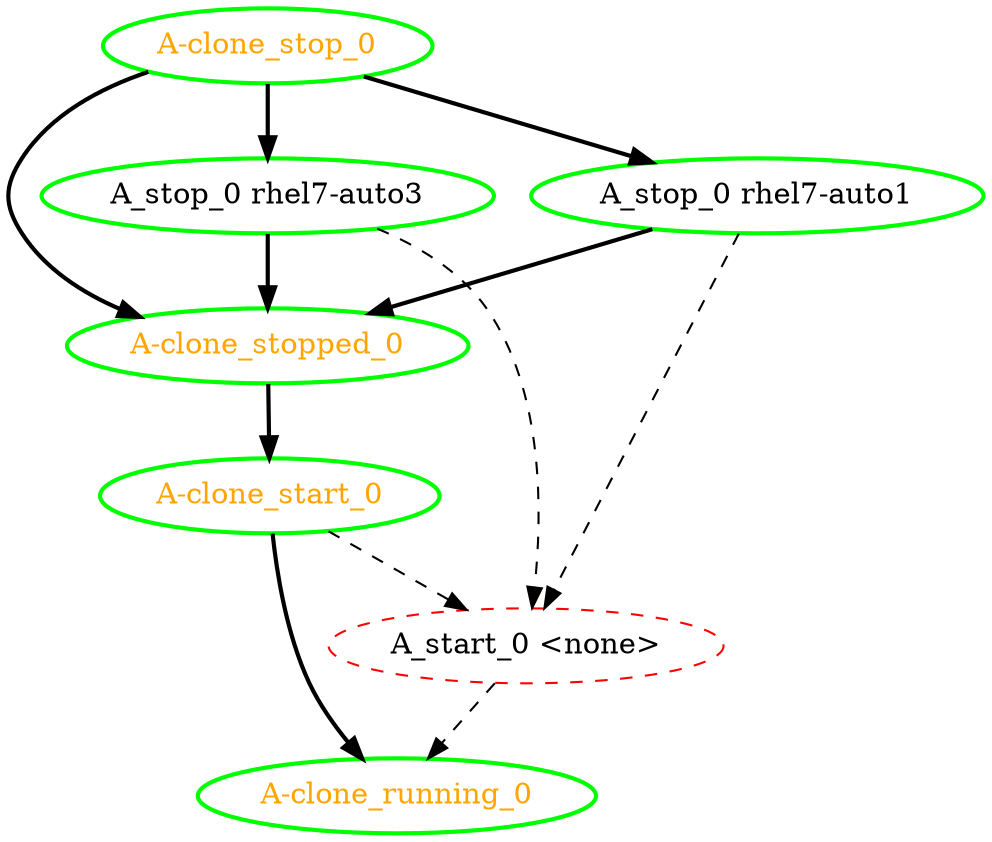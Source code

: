  digraph "g" {
"A-clone_running_0" [ style=bold color="green" fontcolor="orange"]
"A-clone_start_0" -> "A-clone_running_0" [ style = bold]
"A-clone_start_0" -> "A_start_0 <none>" [ style = dashed]
"A-clone_start_0" [ style=bold color="green" fontcolor="orange"]
"A-clone_stop_0" -> "A-clone_stopped_0" [ style = bold]
"A-clone_stop_0" -> "A_stop_0 rhel7-auto1" [ style = bold]
"A-clone_stop_0" -> "A_stop_0 rhel7-auto3" [ style = bold]
"A-clone_stop_0" [ style=bold color="green" fontcolor="orange"]
"A-clone_stopped_0" -> "A-clone_start_0" [ style = bold]
"A-clone_stopped_0" [ style=bold color="green" fontcolor="orange"]
"A_start_0 <none>" -> "A-clone_running_0" [ style = dashed]
"A_start_0 <none>" [ style=dashed color="red" fontcolor="black"]
"A_stop_0 rhel7-auto1" -> "A-clone_stopped_0" [ style = bold]
"A_stop_0 rhel7-auto1" -> "A_start_0 <none>" [ style = dashed]
"A_stop_0 rhel7-auto1" [ style=bold color="green" fontcolor="black"]
"A_stop_0 rhel7-auto3" -> "A-clone_stopped_0" [ style = bold]
"A_stop_0 rhel7-auto3" -> "A_start_0 <none>" [ style = dashed]
"A_stop_0 rhel7-auto3" [ style=bold color="green" fontcolor="black"]
}
